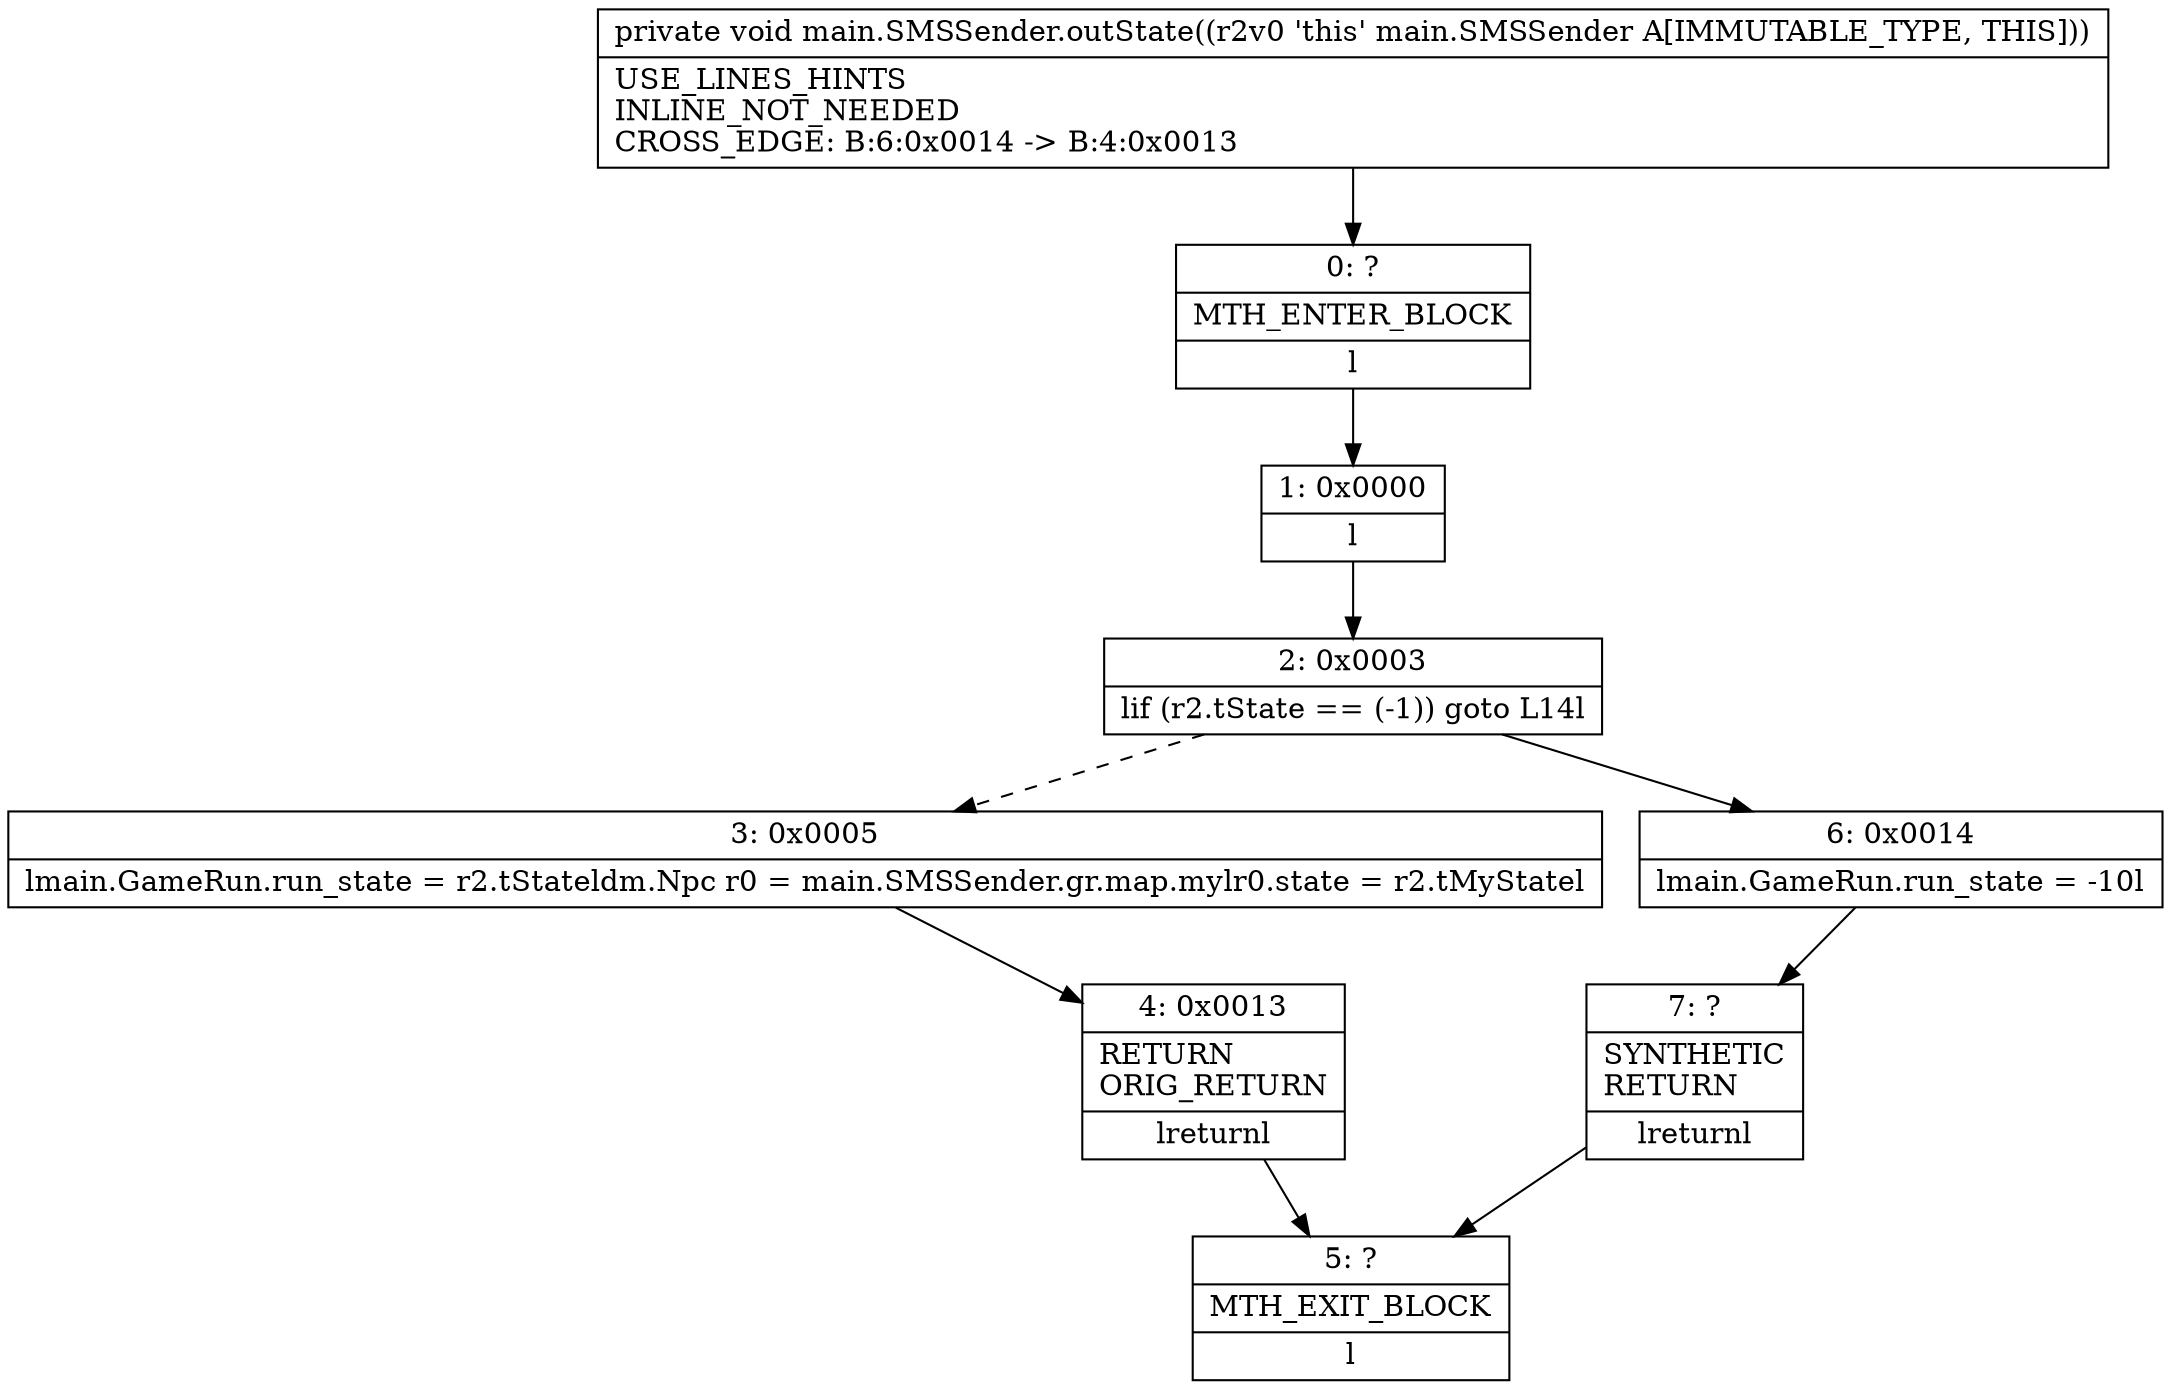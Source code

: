 digraph "CFG formain.SMSSender.outState()V" {
Node_0 [shape=record,label="{0\:\ ?|MTH_ENTER_BLOCK\l|l}"];
Node_1 [shape=record,label="{1\:\ 0x0000|l}"];
Node_2 [shape=record,label="{2\:\ 0x0003|lif (r2.tState == (\-1)) goto L14l}"];
Node_3 [shape=record,label="{3\:\ 0x0005|lmain.GameRun.run_state = r2.tStateldm.Npc r0 = main.SMSSender.gr.map.mylr0.state = r2.tMyStatel}"];
Node_4 [shape=record,label="{4\:\ 0x0013|RETURN\lORIG_RETURN\l|lreturnl}"];
Node_5 [shape=record,label="{5\:\ ?|MTH_EXIT_BLOCK\l|l}"];
Node_6 [shape=record,label="{6\:\ 0x0014|lmain.GameRun.run_state = \-10l}"];
Node_7 [shape=record,label="{7\:\ ?|SYNTHETIC\lRETURN\l|lreturnl}"];
MethodNode[shape=record,label="{private void main.SMSSender.outState((r2v0 'this' main.SMSSender A[IMMUTABLE_TYPE, THIS]))  | USE_LINES_HINTS\lINLINE_NOT_NEEDED\lCROSS_EDGE: B:6:0x0014 \-\> B:4:0x0013\l}"];
MethodNode -> Node_0;
Node_0 -> Node_1;
Node_1 -> Node_2;
Node_2 -> Node_3[style=dashed];
Node_2 -> Node_6;
Node_3 -> Node_4;
Node_4 -> Node_5;
Node_6 -> Node_7;
Node_7 -> Node_5;
}

